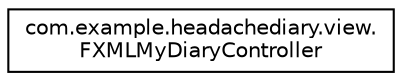 digraph "Graphical Class Hierarchy"
{
 // LATEX_PDF_SIZE
  edge [fontname="Helvetica",fontsize="10",labelfontname="Helvetica",labelfontsize="10"];
  node [fontname="Helvetica",fontsize="10",shape=record];
  rankdir="LR";
  Node0 [label="com.example.headachediary.view.\lFXMLMyDiaryController",height=0.2,width=0.4,color="black", fillcolor="white", style="filled",URL="$classcom_1_1example_1_1headachediary_1_1view_1_1_f_x_m_l_my_diary_controller.html",tooltip=" "];
}
